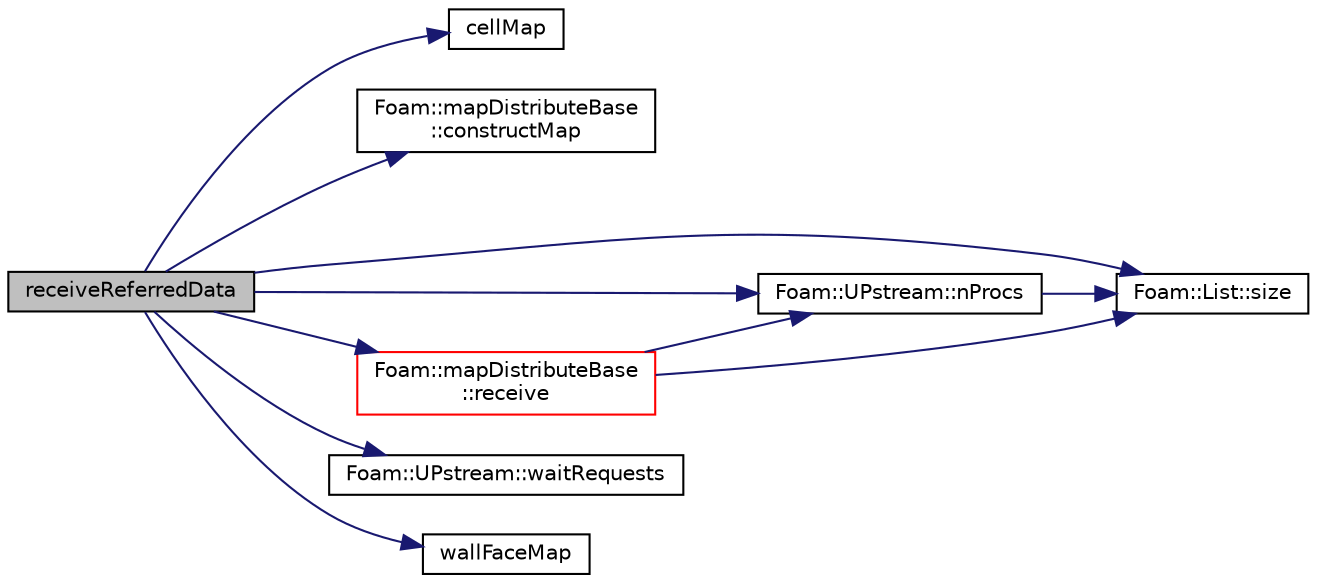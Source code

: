 digraph "receiveReferredData"
{
  bgcolor="transparent";
  edge [fontname="Helvetica",fontsize="10",labelfontname="Helvetica",labelfontsize="10"];
  node [fontname="Helvetica",fontsize="10",shape=record];
  rankdir="LR";
  Node1 [label="receiveReferredData",height=0.2,width=0.4,color="black", fillcolor="grey75", style="filled", fontcolor="black"];
  Node1 -> Node2 [color="midnightblue",fontsize="10",style="solid",fontname="Helvetica"];
  Node2 [label="cellMap",height=0.2,width=0.4,color="black",URL="$a01161.html#ad955eda57ed11c9b61303b51b0e3beb9",tooltip="Return access to the cellMap. "];
  Node1 -> Node3 [color="midnightblue",fontsize="10",style="solid",fontname="Helvetica"];
  Node3 [label="Foam::mapDistributeBase\l::constructMap",height=0.2,width=0.4,color="black",URL="$a01438.html#ac26bcfc77e6822089c05ec733e004675",tooltip="From subsetted data to new reconstructed data. "];
  Node1 -> Node4 [color="midnightblue",fontsize="10",style="solid",fontname="Helvetica"];
  Node4 [label="Foam::UPstream::nProcs",height=0.2,width=0.4,color="black",URL="$a02878.html#aada0e04d8127eda8ee95be0772754a4f",tooltip="Number of processes in parallel run. "];
  Node4 -> Node5 [color="midnightblue",fontsize="10",style="solid",fontname="Helvetica"];
  Node5 [label="Foam::List::size",height=0.2,width=0.4,color="black",URL="$a01397.html#a8a5f6fa29bd4b500caf186f60245b384",tooltip="Override size to be inconsistent with allocated storage. "];
  Node1 -> Node6 [color="midnightblue",fontsize="10",style="solid",fontname="Helvetica"];
  Node6 [label="Foam::mapDistributeBase\l::receive",height=0.2,width=0.4,color="red",URL="$a01438.html#a6c09c2f3ff59181f81de16be74424303",tooltip="Do all receives using PstreamBuffers. "];
  Node6 -> Node4 [color="midnightblue",fontsize="10",style="solid",fontname="Helvetica"];
  Node6 -> Node5 [color="midnightblue",fontsize="10",style="solid",fontname="Helvetica"];
  Node1 -> Node5 [color="midnightblue",fontsize="10",style="solid",fontname="Helvetica"];
  Node1 -> Node7 [color="midnightblue",fontsize="10",style="solid",fontname="Helvetica"];
  Node7 [label="Foam::UPstream::waitRequests",height=0.2,width=0.4,color="black",URL="$a02878.html#abed3ff74e2b43482349dd8be25901d3e",tooltip="Wait until all requests (from start onwards) have finished. "];
  Node1 -> Node8 [color="midnightblue",fontsize="10",style="solid",fontname="Helvetica"];
  Node8 [label="wallFaceMap",height=0.2,width=0.4,color="black",URL="$a01161.html#a7465ba5427b4776e90336e242b4d80db",tooltip="Return access to the wallFaceMap. "];
}
